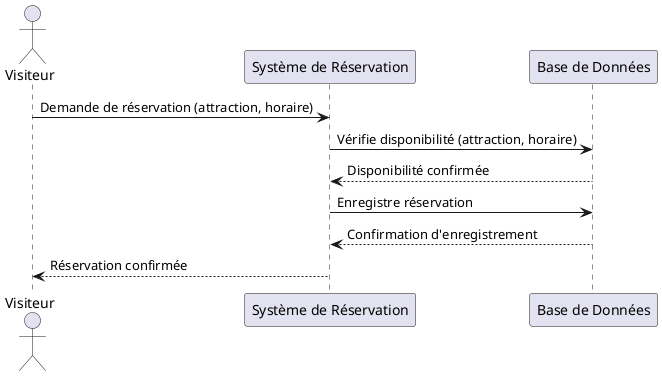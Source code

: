 
@startuml Sequence_Diagram_Reservation

actor Visiteur
participant "Système de Réservation" as Systeme
participant "Base de Données" as DB

Visiteur -> Systeme: Demande de réservation (attraction, horaire)
Systeme -> DB: Vérifie disponibilité (attraction, horaire)
DB --> Systeme: Disponibilité confirmée
Systeme -> DB: Enregistre réservation
DB --> Systeme: Confirmation d'enregistrement
Systeme --> Visiteur: Réservation confirmée

@enduml
